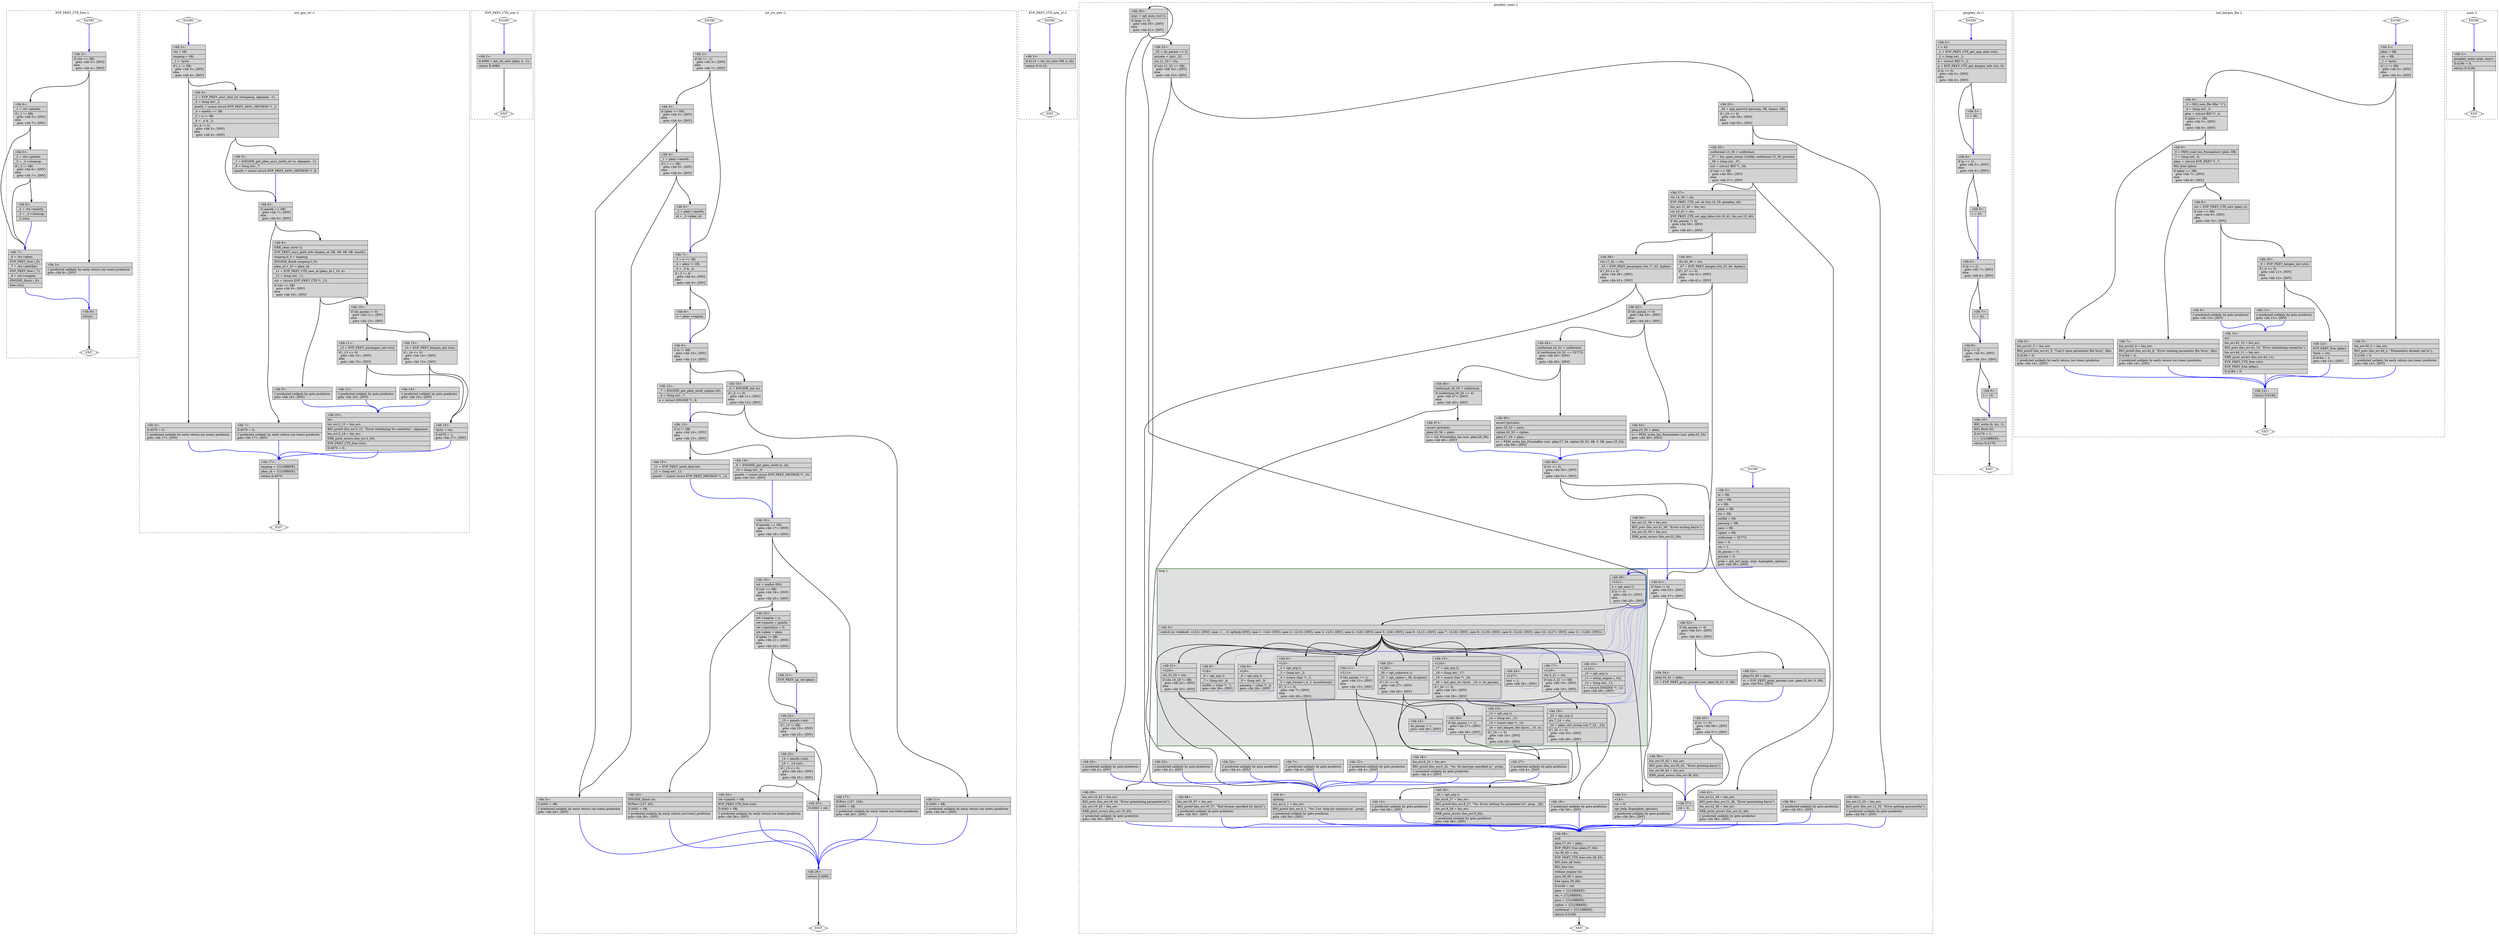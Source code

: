 digraph "test.o-openssl_leak_4.c.015t.cfg" {
overlap=false;
subgraph "cluster_EVP_PKEY_CTX_free" {
	style="dashed";
	color="black";
	label="EVP_PKEY_CTX_free ()";
	fn_22_basic_block_0 [shape=Mdiamond,style=filled,fillcolor=white,label="ENTRY"];

	fn_22_basic_block_1 [shape=Mdiamond,style=filled,fillcolor=white,label="EXIT"];

	fn_22_basic_block_2 [shape=record,style=filled,fillcolor=lightgrey,label="{\<bb\ 2\>:\l\
|if\ (ctx\ ==\ 0B)\l\
\ \ goto\ \<bb\ 3\>;\ [INV]\l\
else\l\
\ \ goto\ \<bb\ 4\>;\ [INV]\l\
}"];

	fn_22_basic_block_3 [shape=record,style=filled,fillcolor=lightgrey,label="{\<bb\ 3\>:\l\
|//\ predicted\ unlikely\ by\ early\ return\ (on\ trees)\ predictor.\l\
goto\ \<bb\ 8\>;\ [INV]\l\
}"];

	fn_22_basic_block_4 [shape=record,style=filled,fillcolor=lightgrey,label="{\<bb\ 4\>:\l\
|_1\ =\ ctx-\>pmeth;\l\
|if\ (_1\ !=\ 0B)\l\
\ \ goto\ \<bb\ 5\>;\ [INV]\l\
else\l\
\ \ goto\ \<bb\ 7\>;\ [INV]\l\
}"];

	fn_22_basic_block_5 [shape=record,style=filled,fillcolor=lightgrey,label="{\<bb\ 5\>:\l\
|_2\ =\ ctx-\>pmeth;\l\
|_3\ =\ _2-\>cleanup;\l\
|if\ (_3\ !=\ 0B)\l\
\ \ goto\ \<bb\ 6\>;\ [INV]\l\
else\l\
\ \ goto\ \<bb\ 7\>;\ [INV]\l\
}"];

	fn_22_basic_block_6 [shape=record,style=filled,fillcolor=lightgrey,label="{\<bb\ 6\>:\l\
|_4\ =\ ctx-\>pmeth;\l\
|_5\ =\ _4-\>cleanup;\l\
|_5\ (ctx);\l\
}"];

	fn_22_basic_block_7 [shape=record,style=filled,fillcolor=lightgrey,label="{\<bb\ 7\>:\l\
|_6\ =\ ctx-\>pkey;\l\
|EVP_PKEY_free\ (_6);\l\
|_7\ =\ ctx-\>peerkey;\l\
|EVP_PKEY_free\ (_7);\l\
|_8\ =\ ctx-\>engine;\l\
|ENGINE_finish\ (_8);\l\
|free\ (ctx);\l\
}"];

	fn_22_basic_block_8 [shape=record,style=filled,fillcolor=lightgrey,label="{\<bb\ 8\>:\l\
|return;\l\
}"];

	fn_22_basic_block_0:s -> fn_22_basic_block_2:n [style="solid,bold",color=blue,weight=100,constraint=true];
	fn_22_basic_block_2:s -> fn_22_basic_block_3:n [style="solid,bold",color=black,weight=10,constraint=true];
	fn_22_basic_block_2:s -> fn_22_basic_block_4:n [style="solid,bold",color=black,weight=10,constraint=true];
	fn_22_basic_block_3:s -> fn_22_basic_block_8:n [style="solid,bold",color=blue,weight=100,constraint=true];
	fn_22_basic_block_4:s -> fn_22_basic_block_5:n [style="solid,bold",color=black,weight=10,constraint=true];
	fn_22_basic_block_4:s -> fn_22_basic_block_7:n [style="solid,bold",color=black,weight=10,constraint=true];
	fn_22_basic_block_5:s -> fn_22_basic_block_6:n [style="solid,bold",color=black,weight=10,constraint=true];
	fn_22_basic_block_5:s -> fn_22_basic_block_7:n [style="solid,bold",color=black,weight=10,constraint=true];
	fn_22_basic_block_6:s -> fn_22_basic_block_7:n [style="solid,bold",color=blue,weight=100,constraint=true];
	fn_22_basic_block_7:s -> fn_22_basic_block_8:n [style="solid,bold",color=blue,weight=100,constraint=true];
	fn_22_basic_block_8:s -> fn_22_basic_block_1:n [style="solid,bold",color=black,weight=10,constraint=true];
	fn_22_basic_block_0:s -> fn_22_basic_block_1:n [style="invis",constraint=true];
}
subgraph "cluster_init_gen_str" {
	style="dashed";
	color="black";
	label="init_gen_str ()";
	fn_24_basic_block_0 [shape=Mdiamond,style=filled,fillcolor=white,label="ENTRY"];

	fn_24_basic_block_1 [shape=Mdiamond,style=filled,fillcolor=white,label="EXIT"];

	fn_24_basic_block_2 [shape=record,style=filled,fillcolor=lightgrey,label="{\<bb\ 2\>:\l\
|ctx\ =\ 0B;\l\
|tmpeng\ =\ 0B;\l\
|_1\ =\ *pctx;\l\
|if\ (_1\ !=\ 0B)\l\
\ \ goto\ \<bb\ 3\>;\ [INV]\l\
else\l\
\ \ goto\ \<bb\ 4\>;\ [INV]\l\
}"];

	fn_24_basic_block_3 [shape=record,style=filled,fillcolor=lightgrey,label="{\<bb\ 3\>:\l\
|D.4070\ =\ 0;\l\
|//\ predicted\ unlikely\ by\ early\ return\ (on\ trees)\ predictor.\l\
goto\ \<bb\ 17\>;\ [INV]\l\
}"];

	fn_24_basic_block_4 [shape=record,style=filled,fillcolor=lightgrey,label="{\<bb\ 4\>:\l\
|_2\ =\ EVP_PKEY_asn1_find_str\ (&tmpeng,\ algname,\ -1);\l\
|_3\ =\ (long\ int)\ _2;\l\
|ameth\ =\ (const\ struct\ EVP_PKEY_ASN1_METHOD\ *)\ _3;\l\
|_4\ =\ ameth\ ==\ 0B;\l\
|_5\ =\ e\ !=\ 0B;\l\
|_6\ =\ _4\ &\ _5;\l\
|if\ (_6\ !=\ 0)\l\
\ \ goto\ \<bb\ 5\>;\ [INV]\l\
else\l\
\ \ goto\ \<bb\ 6\>;\ [INV]\l\
}"];

	fn_24_basic_block_5 [shape=record,style=filled,fillcolor=lightgrey,label="{\<bb\ 5\>:\l\
|_7\ =\ ENGINE_get_pkey_asn1_meth_str\ (e,\ algname,\ -1);\l\
|_8\ =\ (long\ int)\ _7;\l\
|ameth\ =\ (const\ struct\ EVP_PKEY_ASN1_METHOD\ *)\ _8;\l\
}"];

	fn_24_basic_block_6 [shape=record,style=filled,fillcolor=lightgrey,label="{\<bb\ 6\>:\l\
|if\ (ameth\ ==\ 0B)\l\
\ \ goto\ \<bb\ 7\>;\ [INV]\l\
else\l\
\ \ goto\ \<bb\ 8\>;\ [INV]\l\
}"];

	fn_24_basic_block_7 [shape=record,style=filled,fillcolor=lightgrey,label="{\<bb\ 7\>:\l\
|D.4070\ =\ 0;\l\
|//\ predicted\ unlikely\ by\ early\ return\ (on\ trees)\ predictor.\l\
goto\ \<bb\ 17\>;\ [INV]\l\
}"];

	fn_24_basic_block_8 [shape=record,style=filled,fillcolor=lightgrey,label="{\<bb\ 8\>:\l\
|ERR_clear_error\ ();\l\
|EVP_PKEY_asn1_get0_info\ (&pkey_id,\ 0B,\ 0B,\ 0B,\ 0B,\ ameth);\l\
|tmpeng.0_9\ =\ tmpeng;\l\
|ENGINE_finish\ (tmpeng.0_9);\l\
|pkey_id.1_10\ =\ pkey_id;\l\
|_11\ =\ EVP_PKEY_CTX_new_id\ (pkey_id.1_10,\ e);\l\
|_12\ =\ (long\ int)\ _11;\l\
|ctx\ =\ (struct\ EVP_PKEY_CTX\ *)\ _12;\l\
|if\ (ctx\ ==\ 0B)\l\
\ \ goto\ \<bb\ 9\>;\ [INV]\l\
else\l\
\ \ goto\ \<bb\ 10\>;\ [INV]\l\
}"];

	fn_24_basic_block_9 [shape=record,style=filled,fillcolor=lightgrey,label="{\<bb\ 9\>:\l\
|//\ predicted\ unlikely\ by\ goto\ predictor.\l\
goto\ \<bb\ 16\>;\ [INV]\l\
}"];

	fn_24_basic_block_10 [shape=record,style=filled,fillcolor=lightgrey,label="{\<bb\ 10\>:\l\
|if\ (do_param\ !=\ 0)\l\
\ \ goto\ \<bb\ 11\>;\ [INV]\l\
else\l\
\ \ goto\ \<bb\ 13\>;\ [INV]\l\
}"];

	fn_24_basic_block_11 [shape=record,style=filled,fillcolor=lightgrey,label="{\<bb\ 11\>:\l\
|_13\ =\ EVP_PKEY_paramgen_init\ (ctx);\l\
|if\ (_13\ \<=\ 0)\l\
\ \ goto\ \<bb\ 12\>;\ [INV]\l\
else\l\
\ \ goto\ \<bb\ 15\>;\ [INV]\l\
}"];

	fn_24_basic_block_12 [shape=record,style=filled,fillcolor=lightgrey,label="{\<bb\ 12\>:\l\
|//\ predicted\ unlikely\ by\ goto\ predictor.\l\
goto\ \<bb\ 16\>;\ [INV]\l\
}"];

	fn_24_basic_block_13 [shape=record,style=filled,fillcolor=lightgrey,label="{\<bb\ 13\>:\l\
|_14\ =\ EVP_PKEY_keygen_init\ (ctx);\l\
|if\ (_14\ \<=\ 0)\l\
\ \ goto\ \<bb\ 14\>;\ [INV]\l\
else\l\
\ \ goto\ \<bb\ 15\>;\ [INV]\l\
}"];

	fn_24_basic_block_14 [shape=record,style=filled,fillcolor=lightgrey,label="{\<bb\ 14\>:\l\
|//\ predicted\ unlikely\ by\ goto\ predictor.\l\
goto\ \<bb\ 16\>;\ [INV]\l\
}"];

	fn_24_basic_block_15 [shape=record,style=filled,fillcolor=lightgrey,label="{\<bb\ 15\>:\l\
|*pctx\ =\ ctx;\l\
|D.4070\ =\ 1;\l\
goto\ \<bb\ 17\>;\ [INV]\l\
}"];

	fn_24_basic_block_16 [shape=record,style=filled,fillcolor=lightgrey,label="{\<bb\ 16\>:\l\
|err:\l\
|bio_err.2_15\ =\ bio_err;\l\
|BIO_printf\ (bio_err.2_15,\ \"Error\ initializing\ %s\ context\\n\",\ algname);\l\
|bio_err.3_16\ =\ bio_err;\l\
|ERR_print_errors\ (bio_err.3_16);\l\
|EVP_PKEY_CTX_free\ (ctx);\l\
|D.4070\ =\ 0;\l\
}"];

	fn_24_basic_block_17 [shape=record,style=filled,fillcolor=lightgrey,label="{\<bb\ 17\>:\l\
|tmpeng\ =\ \{CLOBBER\};\l\
|pkey_id\ =\ \{CLOBBER\};\l\
|return\ D.4070;\l\
}"];

	fn_24_basic_block_0:s -> fn_24_basic_block_2:n [style="solid,bold",color=blue,weight=100,constraint=true];
	fn_24_basic_block_2:s -> fn_24_basic_block_3:n [style="solid,bold",color=black,weight=10,constraint=true];
	fn_24_basic_block_2:s -> fn_24_basic_block_4:n [style="solid,bold",color=black,weight=10,constraint=true];
	fn_24_basic_block_3:s -> fn_24_basic_block_17:n [style="solid,bold",color=blue,weight=100,constraint=true];
	fn_24_basic_block_4:s -> fn_24_basic_block_5:n [style="solid,bold",color=black,weight=10,constraint=true];
	fn_24_basic_block_4:s -> fn_24_basic_block_6:n [style="solid,bold",color=black,weight=10,constraint=true];
	fn_24_basic_block_5:s -> fn_24_basic_block_6:n [style="solid,bold",color=blue,weight=100,constraint=true];
	fn_24_basic_block_6:s -> fn_24_basic_block_7:n [style="solid,bold",color=black,weight=10,constraint=true];
	fn_24_basic_block_6:s -> fn_24_basic_block_8:n [style="solid,bold",color=black,weight=10,constraint=true];
	fn_24_basic_block_7:s -> fn_24_basic_block_17:n [style="solid,bold",color=blue,weight=100,constraint=true];
	fn_24_basic_block_8:s -> fn_24_basic_block_9:n [style="solid,bold",color=black,weight=10,constraint=true];
	fn_24_basic_block_8:s -> fn_24_basic_block_10:n [style="solid,bold",color=black,weight=10,constraint=true];
	fn_24_basic_block_9:s -> fn_24_basic_block_16:n [style="solid,bold",color=blue,weight=100,constraint=true];
	fn_24_basic_block_10:s -> fn_24_basic_block_11:n [style="solid,bold",color=black,weight=10,constraint=true];
	fn_24_basic_block_10:s -> fn_24_basic_block_13:n [style="solid,bold",color=black,weight=10,constraint=true];
	fn_24_basic_block_11:s -> fn_24_basic_block_12:n [style="solid,bold",color=black,weight=10,constraint=true];
	fn_24_basic_block_11:s -> fn_24_basic_block_15:n [style="solid,bold",color=black,weight=10,constraint=true];
	fn_24_basic_block_12:s -> fn_24_basic_block_16:n [style="solid,bold",color=blue,weight=100,constraint=true];
	fn_24_basic_block_13:s -> fn_24_basic_block_14:n [style="solid,bold",color=black,weight=10,constraint=true];
	fn_24_basic_block_13:s -> fn_24_basic_block_15:n [style="solid,bold",color=black,weight=10,constraint=true];
	fn_24_basic_block_14:s -> fn_24_basic_block_16:n [style="solid,bold",color=blue,weight=100,constraint=true];
	fn_24_basic_block_15:s -> fn_24_basic_block_17:n [style="solid,bold",color=blue,weight=100,constraint=true];
	fn_24_basic_block_16:s -> fn_24_basic_block_17:n [style="solid,bold",color=blue,weight=100,constraint=true];
	fn_24_basic_block_17:s -> fn_24_basic_block_1:n [style="solid,bold",color=black,weight=10,constraint=true];
	fn_24_basic_block_0:s -> fn_24_basic_block_1:n [style="invis",constraint=true];
}
subgraph "cluster_EVP_PKEY_CTX_new" {
	style="dashed";
	color="black";
	label="EVP_PKEY_CTX_new ()";
	fn_25_basic_block_0 [shape=Mdiamond,style=filled,fillcolor=white,label="ENTRY"];

	fn_25_basic_block_1 [shape=Mdiamond,style=filled,fillcolor=white,label="EXIT"];

	fn_25_basic_block_2 [shape=record,style=filled,fillcolor=lightgrey,label="{\<bb\ 2\>:\l\
|D.4086\ =\ int_ctx_new\ (pkey,\ e,\ -1);\l\
|return\ D.4086;\l\
}"];

	fn_25_basic_block_0:s -> fn_25_basic_block_2:n [style="solid,bold",color=blue,weight=100,constraint=true];
	fn_25_basic_block_2:s -> fn_25_basic_block_1:n [style="solid,bold",color=black,weight=10,constraint=true];
	fn_25_basic_block_0:s -> fn_25_basic_block_1:n [style="invis",constraint=true];
}
subgraph "cluster_int_ctx_new" {
	style="dashed";
	color="black";
	label="int_ctx_new ()";
	fn_23_basic_block_0 [shape=Mdiamond,style=filled,fillcolor=white,label="ENTRY"];

	fn_23_basic_block_1 [shape=Mdiamond,style=filled,fillcolor=white,label="EXIT"];

	fn_23_basic_block_2 [shape=record,style=filled,fillcolor=lightgrey,label="{\<bb\ 2\>:\l\
|if\ (id\ ==\ -1)\l\
\ \ goto\ \<bb\ 3\>;\ [INV]\l\
else\l\
\ \ goto\ \<bb\ 7\>;\ [INV]\l\
}"];

	fn_23_basic_block_3 [shape=record,style=filled,fillcolor=lightgrey,label="{\<bb\ 3\>:\l\
|if\ (pkey\ ==\ 0B)\l\
\ \ goto\ \<bb\ 5\>;\ [INV]\l\
else\l\
\ \ goto\ \<bb\ 4\>;\ [INV]\l\
}"];

	fn_23_basic_block_4 [shape=record,style=filled,fillcolor=lightgrey,label="{\<bb\ 4\>:\l\
|_1\ =\ pkey-\>ameth;\l\
|if\ (_1\ ==\ 0B)\l\
\ \ goto\ \<bb\ 5\>;\ [INV]\l\
else\l\
\ \ goto\ \<bb\ 6\>;\ [INV]\l\
}"];

	fn_23_basic_block_5 [shape=record,style=filled,fillcolor=lightgrey,label="{\<bb\ 5\>:\l\
|D.4093\ =\ 0B;\l\
|//\ predicted\ unlikely\ by\ early\ return\ (on\ trees)\ predictor.\l\
goto\ \<bb\ 26\>;\ [INV]\l\
}"];

	fn_23_basic_block_6 [shape=record,style=filled,fillcolor=lightgrey,label="{\<bb\ 6\>:\l\
|_2\ =\ pkey-\>ameth;\l\
|id\ =\ _2-\>pkey_id;\l\
}"];

	fn_23_basic_block_7 [shape=record,style=filled,fillcolor=lightgrey,label="{\<bb\ 7\>:\l\
|_3\ =\ e\ ==\ 0B;\l\
|_4\ =\ pkey\ !=\ 0B;\l\
|_5\ =\ _3\ &\ _4;\l\
|if\ (_5\ !=\ 0)\l\
\ \ goto\ \<bb\ 8\>;\ [INV]\l\
else\l\
\ \ goto\ \<bb\ 9\>;\ [INV]\l\
}"];

	fn_23_basic_block_8 [shape=record,style=filled,fillcolor=lightgrey,label="{\<bb\ 8\>:\l\
|e\ =\ pkey-\>engine;\l\
}"];

	fn_23_basic_block_9 [shape=record,style=filled,fillcolor=lightgrey,label="{\<bb\ 9\>:\l\
|if\ (e\ !=\ 0B)\l\
\ \ goto\ \<bb\ 10\>;\ [INV]\l\
else\l\
\ \ goto\ \<bb\ 12\>;\ [INV]\l\
}"];

	fn_23_basic_block_10 [shape=record,style=filled,fillcolor=lightgrey,label="{\<bb\ 10\>:\l\
|_6\ =\ ENGINE_init\ (e);\l\
|if\ (_6\ ==\ 0)\l\
\ \ goto\ \<bb\ 11\>;\ [INV]\l\
else\l\
\ \ goto\ \<bb\ 13\>;\ [INV]\l\
}"];

	fn_23_basic_block_11 [shape=record,style=filled,fillcolor=lightgrey,label="{\<bb\ 11\>:\l\
|D.4093\ =\ 0B;\l\
|//\ predicted\ unlikely\ by\ early\ return\ (on\ trees)\ predictor.\l\
goto\ \<bb\ 26\>;\ [INV]\l\
}"];

	fn_23_basic_block_12 [shape=record,style=filled,fillcolor=lightgrey,label="{\<bb\ 12\>:\l\
|_7\ =\ ENGINE_get_pkey_meth_engine\ (id);\l\
|_8\ =\ (long\ int)\ _7;\l\
|e\ =\ (struct\ ENGINE\ *)\ _8;\l\
}"];

	fn_23_basic_block_13 [shape=record,style=filled,fillcolor=lightgrey,label="{\<bb\ 13\>:\l\
|if\ (e\ !=\ 0B)\l\
\ \ goto\ \<bb\ 14\>;\ [INV]\l\
else\l\
\ \ goto\ \<bb\ 15\>;\ [INV]\l\
}"];

	fn_23_basic_block_14 [shape=record,style=filled,fillcolor=lightgrey,label="{\<bb\ 14\>:\l\
|_9\ =\ ENGINE_get_pkey_meth\ (e,\ id);\l\
|_10\ =\ (long\ int)\ _9;\l\
|pmeth\ =\ (const\ struct\ EVP_PKEY_METHOD\ *)\ _10;\l\
goto\ \<bb\ 16\>;\ [INV]\l\
}"];

	fn_23_basic_block_15 [shape=record,style=filled,fillcolor=lightgrey,label="{\<bb\ 15\>:\l\
|_11\ =\ EVP_PKEY_meth_find\ (id);\l\
|_12\ =\ (long\ int)\ _11;\l\
|pmeth\ =\ (const\ struct\ EVP_PKEY_METHOD\ *)\ _12;\l\
}"];

	fn_23_basic_block_16 [shape=record,style=filled,fillcolor=lightgrey,label="{\<bb\ 16\>:\l\
|if\ (pmeth\ ==\ 0B)\l\
\ \ goto\ \<bb\ 17\>;\ [INV]\l\
else\l\
\ \ goto\ \<bb\ 18\>;\ [INV]\l\
}"];

	fn_23_basic_block_17 [shape=record,style=filled,fillcolor=lightgrey,label="{\<bb\ 17\>:\l\
|EVPerr\ (157,\ 156);\l\
|D.4093\ =\ 0B;\l\
|//\ predicted\ unlikely\ by\ early\ return\ (on\ trees)\ predictor.\l\
goto\ \<bb\ 26\>;\ [INV]\l\
}"];

	fn_23_basic_block_18 [shape=record,style=filled,fillcolor=lightgrey,label="{\<bb\ 18\>:\l\
|ret\ =\ malloc\ (80);\l\
|if\ (ret\ ==\ 0B)\l\
\ \ goto\ \<bb\ 19\>;\ [INV]\l\
else\l\
\ \ goto\ \<bb\ 20\>;\ [INV]\l\
}"];

	fn_23_basic_block_19 [shape=record,style=filled,fillcolor=lightgrey,label="{\<bb\ 19\>:\l\
|ENGINE_finish\ (e);\l\
|EVPerr\ (157,\ 65);\l\
|D.4093\ =\ 0B;\l\
|//\ predicted\ unlikely\ by\ early\ return\ (on\ trees)\ predictor.\l\
goto\ \<bb\ 26\>;\ [INV]\l\
}"];

	fn_23_basic_block_20 [shape=record,style=filled,fillcolor=lightgrey,label="{\<bb\ 20\>:\l\
|ret-\>engine\ =\ e;\l\
|ret-\>pmeth\ =\ pmeth;\l\
|ret-\>operation\ =\ 0;\l\
|ret-\>pkey\ =\ pkey;\l\
|if\ (pkey\ !=\ 0B)\l\
\ \ goto\ \<bb\ 21\>;\ [INV]\l\
else\l\
\ \ goto\ \<bb\ 22\>;\ [INV]\l\
}"];

	fn_23_basic_block_21 [shape=record,style=filled,fillcolor=lightgrey,label="{\<bb\ 21\>:\l\
|EVP_PKEY_up_ref\ (pkey);\l\
}"];

	fn_23_basic_block_22 [shape=record,style=filled,fillcolor=lightgrey,label="{\<bb\ 22\>:\l\
|_13\ =\ pmeth-\>init;\l\
|if\ (_13\ !=\ 0B)\l\
\ \ goto\ \<bb\ 23\>;\ [INV]\l\
else\l\
\ \ goto\ \<bb\ 25\>;\ [INV]\l\
}"];

	fn_23_basic_block_23 [shape=record,style=filled,fillcolor=lightgrey,label="{\<bb\ 23\>:\l\
|_14\ =\ pmeth-\>init;\l\
|_15\ =\ _14\ (ret);\l\
|if\ (_15\ \<=\ 0)\l\
\ \ goto\ \<bb\ 24\>;\ [INV]\l\
else\l\
\ \ goto\ \<bb\ 25\>;\ [INV]\l\
}"];

	fn_23_basic_block_24 [shape=record,style=filled,fillcolor=lightgrey,label="{\<bb\ 24\>:\l\
|ret-\>pmeth\ =\ 0B;\l\
|EVP_PKEY_CTX_free\ (ret);\l\
|D.4093\ =\ 0B;\l\
|//\ predicted\ unlikely\ by\ early\ return\ (on\ trees)\ predictor.\l\
goto\ \<bb\ 26\>;\ [INV]\l\
}"];

	fn_23_basic_block_25 [shape=record,style=filled,fillcolor=lightgrey,label="{\<bb\ 25\>:\l\
|D.4093\ =\ ret;\l\
}"];

	fn_23_basic_block_26 [shape=record,style=filled,fillcolor=lightgrey,label="{\<bb\ 26\>:\l\
|return\ D.4093;\l\
}"];

	fn_23_basic_block_0:s -> fn_23_basic_block_2:n [style="solid,bold",color=blue,weight=100,constraint=true];
	fn_23_basic_block_2:s -> fn_23_basic_block_3:n [style="solid,bold",color=black,weight=10,constraint=true];
	fn_23_basic_block_2:s -> fn_23_basic_block_7:n [style="solid,bold",color=black,weight=10,constraint=true];
	fn_23_basic_block_3:s -> fn_23_basic_block_5:n [style="solid,bold",color=black,weight=10,constraint=true];
	fn_23_basic_block_3:s -> fn_23_basic_block_4:n [style="solid,bold",color=black,weight=10,constraint=true];
	fn_23_basic_block_4:s -> fn_23_basic_block_5:n [style="solid,bold",color=black,weight=10,constraint=true];
	fn_23_basic_block_4:s -> fn_23_basic_block_6:n [style="solid,bold",color=black,weight=10,constraint=true];
	fn_23_basic_block_5:s -> fn_23_basic_block_26:n [style="solid,bold",color=blue,weight=100,constraint=true];
	fn_23_basic_block_6:s -> fn_23_basic_block_7:n [style="solid,bold",color=blue,weight=100,constraint=true];
	fn_23_basic_block_7:s -> fn_23_basic_block_8:n [style="solid,bold",color=black,weight=10,constraint=true];
	fn_23_basic_block_7:s -> fn_23_basic_block_9:n [style="solid,bold",color=black,weight=10,constraint=true];
	fn_23_basic_block_8:s -> fn_23_basic_block_9:n [style="solid,bold",color=blue,weight=100,constraint=true];
	fn_23_basic_block_9:s -> fn_23_basic_block_10:n [style="solid,bold",color=black,weight=10,constraint=true];
	fn_23_basic_block_9:s -> fn_23_basic_block_12:n [style="solid,bold",color=black,weight=10,constraint=true];
	fn_23_basic_block_10:s -> fn_23_basic_block_11:n [style="solid,bold",color=black,weight=10,constraint=true];
	fn_23_basic_block_10:s -> fn_23_basic_block_13:n [style="solid,bold",color=black,weight=10,constraint=true];
	fn_23_basic_block_11:s -> fn_23_basic_block_26:n [style="solid,bold",color=blue,weight=100,constraint=true];
	fn_23_basic_block_12:s -> fn_23_basic_block_13:n [style="solid,bold",color=blue,weight=100,constraint=true];
	fn_23_basic_block_13:s -> fn_23_basic_block_14:n [style="solid,bold",color=black,weight=10,constraint=true];
	fn_23_basic_block_13:s -> fn_23_basic_block_15:n [style="solid,bold",color=black,weight=10,constraint=true];
	fn_23_basic_block_14:s -> fn_23_basic_block_16:n [style="solid,bold",color=blue,weight=100,constraint=true];
	fn_23_basic_block_15:s -> fn_23_basic_block_16:n [style="solid,bold",color=blue,weight=100,constraint=true];
	fn_23_basic_block_16:s -> fn_23_basic_block_17:n [style="solid,bold",color=black,weight=10,constraint=true];
	fn_23_basic_block_16:s -> fn_23_basic_block_18:n [style="solid,bold",color=black,weight=10,constraint=true];
	fn_23_basic_block_17:s -> fn_23_basic_block_26:n [style="solid,bold",color=blue,weight=100,constraint=true];
	fn_23_basic_block_18:s -> fn_23_basic_block_19:n [style="solid,bold",color=black,weight=10,constraint=true];
	fn_23_basic_block_18:s -> fn_23_basic_block_20:n [style="solid,bold",color=black,weight=10,constraint=true];
	fn_23_basic_block_19:s -> fn_23_basic_block_26:n [style="solid,bold",color=blue,weight=100,constraint=true];
	fn_23_basic_block_20:s -> fn_23_basic_block_21:n [style="solid,bold",color=black,weight=10,constraint=true];
	fn_23_basic_block_20:s -> fn_23_basic_block_22:n [style="solid,bold",color=black,weight=10,constraint=true];
	fn_23_basic_block_21:s -> fn_23_basic_block_22:n [style="solid,bold",color=blue,weight=100,constraint=true];
	fn_23_basic_block_22:s -> fn_23_basic_block_23:n [style="solid,bold",color=black,weight=10,constraint=true];
	fn_23_basic_block_22:s -> fn_23_basic_block_25:n [style="solid,bold",color=black,weight=10,constraint=true];
	fn_23_basic_block_23:s -> fn_23_basic_block_24:n [style="solid,bold",color=black,weight=10,constraint=true];
	fn_23_basic_block_23:s -> fn_23_basic_block_25:n [style="solid,bold",color=black,weight=10,constraint=true];
	fn_23_basic_block_24:s -> fn_23_basic_block_26:n [style="solid,bold",color=blue,weight=100,constraint=true];
	fn_23_basic_block_25:s -> fn_23_basic_block_26:n [style="solid,bold",color=blue,weight=100,constraint=true];
	fn_23_basic_block_26:s -> fn_23_basic_block_1:n [style="solid,bold",color=black,weight=10,constraint=true];
	fn_23_basic_block_0:s -> fn_23_basic_block_1:n [style="invis",constraint=true];
}
subgraph "cluster_EVP_PKEY_CTX_new_id" {
	style="dashed";
	color="black";
	label="EVP_PKEY_CTX_new_id ()";
	fn_26_basic_block_0 [shape=Mdiamond,style=filled,fillcolor=white,label="ENTRY"];

	fn_26_basic_block_1 [shape=Mdiamond,style=filled,fillcolor=white,label="EXIT"];

	fn_26_basic_block_2 [shape=record,style=filled,fillcolor=lightgrey,label="{\<bb\ 2\>:\l\
|D.4115\ =\ int_ctx_new\ (0B,\ e,\ id);\l\
|return\ D.4115;\l\
}"];

	fn_26_basic_block_0:s -> fn_26_basic_block_2:n [style="solid,bold",color=blue,weight=100,constraint=true];
	fn_26_basic_block_2:s -> fn_26_basic_block_1:n [style="solid,bold",color=black,weight=10,constraint=true];
	fn_26_basic_block_0:s -> fn_26_basic_block_1:n [style="invis",constraint=true];
}
subgraph "cluster_genpkey_main" {
	style="dashed";
	color="black";
	label="genpkey_main ()";
	subgraph cluster_29_1 {
	style="filled";
	color="darkgreen";
	fillcolor="grey88";
	label="loop 1";
	labeljust=l;
	penwidth=2;
	fn_29_basic_block_28 [shape=record,style=filled,fillcolor=lightgrey,label="{\<bb\ 28\>:\l\
|\<L31\>:\l\
|o\ =\ opt_next\ ();\l\
|if\ (o\ !=\ 0)\l\
\ \ goto\ \<bb\ 3\>;\ [INV]\l\
else\l\
\ \ goto\ \<bb\ 29\>;\ [INV]\l\
}"];

	fn_29_basic_block_3 [shape=record,style=filled,fillcolor=lightgrey,label="{\<bb\ 3\>:\l\
|switch\ (o)\ \<default:\ \<L31\>\ [INV],\ case\ -1\ ...\ 0:\ opthelp\ [INV],\ case\ 1:\ \<L4\>\ [INV],\ case\ 2:\ \<L10\>\ [INV],\ case\ 3:\ \<L5\>\ [INV],\ case\ 4:\ \<L8\>\ [INV],\ case\ 5:\ \<L9\>\ [INV],\ case\ 6:\ \<L11\>\ [INV],\ case\ 7:\ \<L16\>\ [INV],\ case\ 8:\ \<L19\>\ [INV],\ case\ 9:\ \<L24\>\ [INV],\ case\ 10:\ \<L27\>\ [INV],\ case\ 11:\ \<L28\>\ [INV]\>\l\
}"];

	fn_29_basic_block_10 [shape=record,style=filled,fillcolor=lightgrey,label="{\<bb\ 10\>:\l\
|\<L10\>:\l\
|_10\ =\ opt_arg\ ();\l\
|_11\ =\ setup_engine\ (_10);\l\
|_12\ =\ (long\ int)\ _11;\l\
|e\ =\ (struct\ ENGINE\ *)\ _12;\l\
goto\ \<bb\ 28\>;\ [INV]\l\
}"];

	fn_29_basic_block_6 [shape=record,style=filled,fillcolor=lightgrey,label="{\<bb\ 6\>:\l\
|\<L5\>:\l\
|_2\ =\ opt_arg\ ();\l\
|_3\ =\ (long\ int)\ _2;\l\
|_4\ =\ (const\ char\ *)\ _3;\l\
|_5\ =\ opt_format\ (_4,\ 2,\ &outformat);\l\
|if\ (_5\ ==\ 0)\l\
\ \ goto\ \<bb\ 7\>;\ [INV]\l\
else\l\
\ \ goto\ \<bb\ 28\>;\ [INV]\l\
}"];

	fn_29_basic_block_8 [shape=record,style=filled,fillcolor=lightgrey,label="{\<bb\ 8\>:\l\
|\<L8\>:\l\
|_6\ =\ opt_arg\ ();\l\
|_7\ =\ (long\ int)\ _6;\l\
|outfile\ =\ (char\ *)\ _7;\l\
goto\ \<bb\ 28\>;\ [INV]\l\
}"];

	fn_29_basic_block_9 [shape=record,style=filled,fillcolor=lightgrey,label="{\<bb\ 9\>:\l\
|\<L9\>:\l\
|_8\ =\ opt_arg\ ();\l\
|_9\ =\ (long\ int)\ _8;\l\
|passarg\ =\ (char\ *)\ _9;\l\
goto\ \<bb\ 28\>;\ [INV]\l\
}"];

	fn_29_basic_block_11 [shape=record,style=filled,fillcolor=lightgrey,label="{\<bb\ 11\>:\l\
|\<L11\>:\l\
|if\ (do_param\ ==\ 1)\l\
\ \ goto\ \<bb\ 12\>;\ [INV]\l\
else\l\
\ \ goto\ \<bb\ 13\>;\ [INV]\l\
}"];

	fn_29_basic_block_15 [shape=record,style=filled,fillcolor=lightgrey,label="{\<bb\ 15\>:\l\
|\<L16\>:\l\
|_17\ =\ opt_arg\ ();\l\
|_18\ =\ (long\ int)\ _17;\l\
|_19\ =\ (const\ char\ *)\ _18;\l\
|_20\ =\ init_gen_str\ (&ctx,\ _19,\ e,\ do_param);\l\
|if\ (_20\ ==\ 0)\l\
\ \ goto\ \<bb\ 16\>;\ [INV]\l\
else\l\
\ \ goto\ \<bb\ 28\>;\ [INV]\l\
}"];

	fn_29_basic_block_17 [shape=record,style=filled,fillcolor=lightgrey,label="{\<bb\ 17\>:\l\
|\<L19\>:\l\
|ctx.5_21\ =\ ctx;\l\
|if\ (ctx.5_21\ ==\ 0B)\l\
\ \ goto\ \<bb\ 18\>;\ [INV]\l\
else\l\
\ \ goto\ \<bb\ 19\>;\ [INV]\l\
}"];

	fn_29_basic_block_21 [shape=record,style=filled,fillcolor=lightgrey,label="{\<bb\ 21\>:\l\
|\<L24\>:\l\
|ctx.10_29\ =\ ctx;\l\
|if\ (ctx.10_29\ !=\ 0B)\l\
\ \ goto\ \<bb\ 22\>;\ [INV]\l\
else\l\
\ \ goto\ \<bb\ 23\>;\ [INV]\l\
}"];

	fn_29_basic_block_24 [shape=record,style=filled,fillcolor=lightgrey,label="{\<bb\ 24\>:\l\
|\<L27\>:\l\
|text\ =\ 1;\l\
goto\ \<bb\ 28\>;\ [INV]\l\
}"];

	fn_29_basic_block_25 [shape=record,style=filled,fillcolor=lightgrey,label="{\<bb\ 25\>:\l\
|\<L28\>:\l\
|_30\ =\ opt_unknown\ ();\l\
|_31\ =\ opt_cipher\ (_30,\ &cipher);\l\
|if\ (_31\ ==\ 0)\l\
\ \ goto\ \<bb\ 27\>;\ [INV]\l\
else\l\
\ \ goto\ \<bb\ 26\>;\ [INV]\l\
}"];

	fn_29_basic_block_13 [shape=record,style=filled,fillcolor=lightgrey,label="{\<bb\ 13\>:\l\
|_13\ =\ opt_arg\ ();\l\
|_14\ =\ (long\ int)\ _13;\l\
|_15\ =\ (const\ char\ *)\ _14;\l\
|_16\ =\ init_keygen_file\ (&ctx,\ _15,\ e);\l\
|if\ (_16\ ==\ 0)\l\
\ \ goto\ \<bb\ 14\>;\ [INV]\l\
else\l\
\ \ goto\ \<bb\ 28\>;\ [INV]\l\
}"];

	fn_29_basic_block_19 [shape=record,style=filled,fillcolor=lightgrey,label="{\<bb\ 19\>:\l\
|_23\ =\ opt_arg\ ();\l\
|ctx.7_24\ =\ ctx;\l\
|_25\ =\ pkey_ctrl_string\ (ctx.7_24,\ _23);\l\
|if\ (_25\ \<=\ 0)\l\
\ \ goto\ \<bb\ 20\>;\ [INV]\l\
else\l\
\ \ goto\ \<bb\ 28\>;\ [INV]\l\
}"];

	fn_29_basic_block_23 [shape=record,style=filled,fillcolor=lightgrey,label="{\<bb\ 23\>:\l\
|do_param\ =\ 1;\l\
goto\ \<bb\ 28\>;\ [INV]\l\
}"];

	fn_29_basic_block_26 [shape=record,style=filled,fillcolor=lightgrey,label="{\<bb\ 26\>:\l\
|if\ (do_param\ ==\ 1)\l\
\ \ goto\ \<bb\ 27\>;\ [INV]\l\
else\l\
\ \ goto\ \<bb\ 28\>;\ [INV]\l\
}"];

	}
	fn_29_basic_block_0 [shape=Mdiamond,style=filled,fillcolor=white,label="ENTRY"];

	fn_29_basic_block_1 [shape=Mdiamond,style=filled,fillcolor=white,label="EXIT"];

	fn_29_basic_block_2 [shape=record,style=filled,fillcolor=lightgrey,label="{\<bb\ 2\>:\l\
|in\ =\ 0B;\l\
|out\ =\ 0B;\l\
|e\ =\ 0B;\l\
|pkey\ =\ 0B;\l\
|ctx\ =\ 0B;\l\
|outfile\ =\ 0B;\l\
|passarg\ =\ 0B;\l\
|pass\ =\ 0B;\l\
|cipher\ =\ 0B;\l\
|outformat\ =\ 32773;\l\
|text\ =\ 0;\l\
|ret\ =\ 1;\l\
|do_param\ =\ 0;\l\
|private\ =\ 0;\l\
|prog\ =\ opt_init\ (argc,\ argv,\ &genpkey_options);\l\
goto\ \<bb\ 28\>;\ [INV]\l\
}"];

	fn_29_basic_block_4 [shape=record,style=filled,fillcolor=lightgrey,label="{\<bb\ 4\>:\l\
|opthelp:\l\
|bio_err.4_1\ =\ bio_err;\l\
|BIO_printf\ (bio_err.4_1,\ \"%s:\ Use\ -help\ for\ summary.\\n\",\ prog);\l\
|//\ predicted\ unlikely\ by\ goto\ predictor.\l\
goto\ \<bb\ 58\>;\ [INV]\l\
}"];

	fn_29_basic_block_5 [shape=record,style=filled,fillcolor=lightgrey,label="{\<bb\ 5\>:\l\
|\<L4\>:\l\
|ret\ =\ 0;\l\
|opt_help\ (&genpkey_options);\l\
|//\ predicted\ unlikely\ by\ goto\ predictor.\l\
goto\ \<bb\ 58\>;\ [INV]\l\
}"];

	fn_29_basic_block_7 [shape=record,style=filled,fillcolor=lightgrey,label="{\<bb\ 7\>:\l\
|//\ predicted\ unlikely\ by\ goto\ predictor.\l\
goto\ \<bb\ 4\>;\ [INV]\l\
}"];

	fn_29_basic_block_12 [shape=record,style=filled,fillcolor=lightgrey,label="{\<bb\ 12\>:\l\
|//\ predicted\ unlikely\ by\ goto\ predictor.\l\
goto\ \<bb\ 4\>;\ [INV]\l\
}"];

	fn_29_basic_block_14 [shape=record,style=filled,fillcolor=lightgrey,label="{\<bb\ 14\>:\l\
|//\ predicted\ unlikely\ by\ goto\ predictor.\l\
goto\ \<bb\ 58\>;\ [INV]\l\
}"];

	fn_29_basic_block_16 [shape=record,style=filled,fillcolor=lightgrey,label="{\<bb\ 16\>:\l\
|//\ predicted\ unlikely\ by\ goto\ predictor.\l\
goto\ \<bb\ 58\>;\ [INV]\l\
}"];

	fn_29_basic_block_18 [shape=record,style=filled,fillcolor=lightgrey,label="{\<bb\ 18\>:\l\
|bio_err.6_22\ =\ bio_err;\l\
|BIO_printf\ (bio_err.6_22,\ \"%s:\ No\ keytype\ specified.\\n\",\ prog);\l\
|//\ predicted\ unlikely\ by\ goto\ predictor.\l\
goto\ \<bb\ 4\>;\ [INV]\l\
}"];

	fn_29_basic_block_20 [shape=record,style=filled,fillcolor=lightgrey,label="{\<bb\ 20\>:\l\
|_26\ =\ opt_arg\ ();\l\
|bio_err.8_27\ =\ bio_err;\l\
|BIO_printf\ (bio_err.8_27,\ \"%s:\ Error\ setting\ %s\ parameter:\\n\",\ prog,\ _26);\l\
|bio_err.9_28\ =\ bio_err;\l\
|ERR_print_errors\ (bio_err.9_28);\l\
|//\ predicted\ unlikely\ by\ goto\ predictor.\l\
goto\ \<bb\ 58\>;\ [INV]\l\
}"];

	fn_29_basic_block_22 [shape=record,style=filled,fillcolor=lightgrey,label="{\<bb\ 22\>:\l\
|//\ predicted\ unlikely\ by\ goto\ predictor.\l\
goto\ \<bb\ 4\>;\ [INV]\l\
}"];

	fn_29_basic_block_27 [shape=record,style=filled,fillcolor=lightgrey,label="{\<bb\ 27\>:\l\
|//\ predicted\ unlikely\ by\ goto\ predictor.\l\
goto\ \<bb\ 4\>;\ [INV]\l\
}"];

	fn_29_basic_block_29 [shape=record,style=filled,fillcolor=lightgrey,label="{\<bb\ 29\>:\l\
|argc\ =\ opt_num_rest\ ();\l\
|if\ (argc\ !=\ 0)\l\
\ \ goto\ \<bb\ 30\>;\ [INV]\l\
else\l\
\ \ goto\ \<bb\ 31\>;\ [INV]\l\
}"];

	fn_29_basic_block_30 [shape=record,style=filled,fillcolor=lightgrey,label="{\<bb\ 30\>:\l\
|//\ predicted\ unlikely\ by\ goto\ predictor.\l\
goto\ \<bb\ 4\>;\ [INV]\l\
}"];

	fn_29_basic_block_31 [shape=record,style=filled,fillcolor=lightgrey,label="{\<bb\ 31\>:\l\
|_32\ =\ do_param\ ==\ 0;\l\
|private\ =\ (int)\ _32;\l\
|ctx.11_33\ =\ ctx;\l\
|if\ (ctx.11_33\ ==\ 0B)\l\
\ \ goto\ \<bb\ 32\>;\ [INV]\l\
else\l\
\ \ goto\ \<bb\ 33\>;\ [INV]\l\
}"];

	fn_29_basic_block_32 [shape=record,style=filled,fillcolor=lightgrey,label="{\<bb\ 32\>:\l\
|//\ predicted\ unlikely\ by\ goto\ predictor.\l\
goto\ \<bb\ 4\>;\ [INV]\l\
}"];

	fn_29_basic_block_33 [shape=record,style=filled,fillcolor=lightgrey,label="{\<bb\ 33\>:\l\
|_34\ =\ app_passwd\ (passarg,\ 0B,\ &pass,\ 0B);\l\
|if\ (_34\ ==\ 0)\l\
\ \ goto\ \<bb\ 34\>;\ [INV]\l\
else\l\
\ \ goto\ \<bb\ 35\>;\ [INV]\l\
}"];

	fn_29_basic_block_34 [shape=record,style=filled,fillcolor=lightgrey,label="{\<bb\ 34\>:\l\
|bio_err.12_35\ =\ bio_err;\l\
|BIO_puts\ (bio_err.12_35,\ \"Error\ getting\ password\\n\");\l\
|//\ predicted\ unlikely\ by\ goto\ predictor.\l\
goto\ \<bb\ 58\>;\ [INV]\l\
}"];

	fn_29_basic_block_35 [shape=record,style=filled,fillcolor=lightgrey,label="{\<bb\ 35\>:\l\
|outformat.13_36\ =\ outformat;\l\
|_37\ =\ bio_open_owner\ (outfile,\ outformat.13_36,\ private);\l\
|_38\ =\ (long\ int)\ _37;\l\
|out\ =\ (struct\ BIO\ *)\ _38;\l\
|if\ (out\ ==\ 0B)\l\
\ \ goto\ \<bb\ 36\>;\ [INV]\l\
else\l\
\ \ goto\ \<bb\ 37\>;\ [INV]\l\
}"];

	fn_29_basic_block_36 [shape=record,style=filled,fillcolor=lightgrey,label="{\<bb\ 36\>:\l\
|//\ predicted\ unlikely\ by\ goto\ predictor.\l\
goto\ \<bb\ 58\>;\ [INV]\l\
}"];

	fn_29_basic_block_37 [shape=record,style=filled,fillcolor=lightgrey,label="{\<bb\ 37\>:\l\
|ctx.14_39\ =\ ctx;\l\
|EVP_PKEY_CTX_set_cb\ (ctx.14_39,\ genpkey_cb);\l\
|bio_err.15_40\ =\ bio_err;\l\
|ctx.16_41\ =\ ctx;\l\
|EVP_PKEY_CTX_set_app_data\ (ctx.16_41,\ bio_err.15_40);\l\
|if\ (do_param\ !=\ 0)\l\
\ \ goto\ \<bb\ 38\>;\ [INV]\l\
else\l\
\ \ goto\ \<bb\ 40\>;\ [INV]\l\
}"];

	fn_29_basic_block_38 [shape=record,style=filled,fillcolor=lightgrey,label="{\<bb\ 38\>:\l\
|ctx.17_42\ =\ ctx;\l\
|_43\ =\ EVP_PKEY_paramgen\ (ctx.17_42,\ &pkey);\l\
|if\ (_43\ \<=\ 0)\l\
\ \ goto\ \<bb\ 39\>;\ [INV]\l\
else\l\
\ \ goto\ \<bb\ 42\>;\ [INV]\l\
}"];

	fn_29_basic_block_39 [shape=record,style=filled,fillcolor=lightgrey,label="{\<bb\ 39\>:\l\
|bio_err.18_44\ =\ bio_err;\l\
|BIO_puts\ (bio_err.18_44,\ \"Error\ generating\ parameters\\n\");\l\
|bio_err.19_45\ =\ bio_err;\l\
|ERR_print_errors\ (bio_err.19_45);\l\
|//\ predicted\ unlikely\ by\ goto\ predictor.\l\
goto\ \<bb\ 58\>;\ [INV]\l\
}"];

	fn_29_basic_block_40 [shape=record,style=filled,fillcolor=lightgrey,label="{\<bb\ 40\>:\l\
|ctx.20_46\ =\ ctx;\l\
|_47\ =\ EVP_PKEY_keygen\ (ctx.20_46,\ &pkey);\l\
|if\ (_47\ \<=\ 0)\l\
\ \ goto\ \<bb\ 41\>;\ [INV]\l\
else\l\
\ \ goto\ \<bb\ 42\>;\ [INV]\l\
}"];

	fn_29_basic_block_41 [shape=record,style=filled,fillcolor=lightgrey,label="{\<bb\ 41\>:\l\
|bio_err.21_48\ =\ bio_err;\l\
|BIO_puts\ (bio_err.21_48,\ \"Error\ generating\ key\\n\");\l\
|bio_err.22_49\ =\ bio_err;\l\
|ERR_print_errors\ (bio_err.22_49);\l\
|//\ predicted\ unlikely\ by\ goto\ predictor.\l\
goto\ \<bb\ 58\>;\ [INV]\l\
}"];

	fn_29_basic_block_42 [shape=record,style=filled,fillcolor=lightgrey,label="{\<bb\ 42\>:\l\
|if\ (do_param\ !=\ 0)\l\
\ \ goto\ \<bb\ 43\>;\ [INV]\l\
else\l\
\ \ goto\ \<bb\ 44\>;\ [INV]\l\
}"];

	fn_29_basic_block_43 [shape=record,style=filled,fillcolor=lightgrey,label="{\<bb\ 43\>:\l\
|pkey.23_50\ =\ pkey;\l\
|rv\ =\ PEM_write_bio_Parameters\ (out,\ pkey.23_50);\l\
goto\ \<bb\ 49\>;\ [INV]\l\
}"];

	fn_29_basic_block_44 [shape=record,style=filled,fillcolor=lightgrey,label="{\<bb\ 44\>:\l\
|outformat.24_51\ =\ outformat;\l\
|if\ (outformat.24_51\ ==\ 32773)\l\
\ \ goto\ \<bb\ 45\>;\ [INV]\l\
else\l\
\ \ goto\ \<bb\ 46\>;\ [INV]\l\
}"];

	fn_29_basic_block_45 [shape=record,style=filled,fillcolor=lightgrey,label="{\<bb\ 45\>:\l\
|assert\ (private);\l\
|pass.25_52\ =\ pass;\l\
|cipher.26_53\ =\ cipher;\l\
|pkey.27_54\ =\ pkey;\l\
|rv\ =\ PEM_write_bio_PrivateKey\ (out,\ pkey.27_54,\ cipher.26_53,\ 0B,\ 0,\ 0B,\ pass.25_52);\l\
goto\ \<bb\ 49\>;\ [INV]\l\
}"];

	fn_29_basic_block_46 [shape=record,style=filled,fillcolor=lightgrey,label="{\<bb\ 46\>:\l\
|outformat.28_55\ =\ outformat;\l\
|if\ (outformat.28_55\ ==\ 4)\l\
\ \ goto\ \<bb\ 47\>;\ [INV]\l\
else\l\
\ \ goto\ \<bb\ 48\>;\ [INV]\l\
}"];

	fn_29_basic_block_47 [shape=record,style=filled,fillcolor=lightgrey,label="{\<bb\ 47\>:\l\
|assert\ (private);\l\
|pkey.29_56\ =\ pkey;\l\
|rv\ =\ i2d_PrivateKey_bio\ (out,\ pkey.29_56);\l\
goto\ \<bb\ 49\>;\ [INV]\l\
}"];

	fn_29_basic_block_48 [shape=record,style=filled,fillcolor=lightgrey,label="{\<bb\ 48\>:\l\
|bio_err.30_57\ =\ bio_err;\l\
|BIO_printf\ (bio_err.30_57,\ \"Bad\ format\ specified\ for\ key\\n\");\l\
|//\ predicted\ unlikely\ by\ goto\ predictor.\l\
goto\ \<bb\ 58\>;\ [INV]\l\
}"];

	fn_29_basic_block_49 [shape=record,style=filled,fillcolor=lightgrey,label="{\<bb\ 49\>:\l\
|if\ (rv\ \<=\ 0)\l\
\ \ goto\ \<bb\ 50\>;\ [INV]\l\
else\l\
\ \ goto\ \<bb\ 51\>;\ [INV]\l\
}"];

	fn_29_basic_block_50 [shape=record,style=filled,fillcolor=lightgrey,label="{\<bb\ 50\>:\l\
|bio_err.31_58\ =\ bio_err;\l\
|BIO_puts\ (bio_err.31_58,\ \"Error\ writing\ key\\n\");\l\
|bio_err.32_59\ =\ bio_err;\l\
|ERR_print_errors\ (bio_err.32_59);\l\
}"];

	fn_29_basic_block_51 [shape=record,style=filled,fillcolor=lightgrey,label="{\<bb\ 51\>:\l\
|if\ (text\ !=\ 0)\l\
\ \ goto\ \<bb\ 52\>;\ [INV]\l\
else\l\
\ \ goto\ \<bb\ 57\>;\ [INV]\l\
}"];

	fn_29_basic_block_52 [shape=record,style=filled,fillcolor=lightgrey,label="{\<bb\ 52\>:\l\
|if\ (do_param\ !=\ 0)\l\
\ \ goto\ \<bb\ 53\>;\ [INV]\l\
else\l\
\ \ goto\ \<bb\ 54\>;\ [INV]\l\
}"];

	fn_29_basic_block_53 [shape=record,style=filled,fillcolor=lightgrey,label="{\<bb\ 53\>:\l\
|pkey.33_60\ =\ pkey;\l\
|rv\ =\ EVP_PKEY_print_params\ (out,\ pkey.33_60,\ 0,\ 0B);\l\
goto\ \<bb\ 55\>;\ [INV]\l\
}"];

	fn_29_basic_block_54 [shape=record,style=filled,fillcolor=lightgrey,label="{\<bb\ 54\>:\l\
|pkey.34_61\ =\ pkey;\l\
|rv\ =\ EVP_PKEY_print_private\ (out,\ pkey.34_61,\ 0,\ 0B);\l\
}"];

	fn_29_basic_block_55 [shape=record,style=filled,fillcolor=lightgrey,label="{\<bb\ 55\>:\l\
|if\ (rv\ \<=\ 0)\l\
\ \ goto\ \<bb\ 56\>;\ [INV]\l\
else\l\
\ \ goto\ \<bb\ 57\>;\ [INV]\l\
}"];

	fn_29_basic_block_56 [shape=record,style=filled,fillcolor=lightgrey,label="{\<bb\ 56\>:\l\
|bio_err.35_62\ =\ bio_err;\l\
|BIO_puts\ (bio_err.35_62,\ \"Error\ printing\ key\\n\");\l\
|bio_err.36_63\ =\ bio_err;\l\
|ERR_print_errors\ (bio_err.36_63);\l\
}"];

	fn_29_basic_block_57 [shape=record,style=filled,fillcolor=lightgrey,label="{\<bb\ 57\>:\l\
|ret\ =\ 0;\l\
}"];

	fn_29_basic_block_58 [shape=record,style=filled,fillcolor=lightgrey,label="{\<bb\ 58\>:\l\
|end:\l\
|pkey.37_64\ =\ pkey;\l\
|EVP_PKEY_free\ (pkey.37_64);\l\
|ctx.38_65\ =\ ctx;\l\
|EVP_PKEY_CTX_free\ (ctx.38_65);\l\
|BIO_free_all\ (out);\l\
|BIO_free\ (in);\l\
|release_engine\ (e);\l\
|pass.39_66\ =\ pass;\l\
|free\ (pass.39_66);\l\
|D.4168\ =\ ret;\l\
|pkey\ =\ \{CLOBBER\};\l\
|ctx\ =\ \{CLOBBER\};\l\
|pass\ =\ \{CLOBBER\};\l\
|cipher\ =\ \{CLOBBER\};\l\
|outformat\ =\ \{CLOBBER\};\l\
|return\ D.4168;\l\
}"];

	fn_29_basic_block_0:s -> fn_29_basic_block_2:n [style="solid,bold",color=blue,weight=100,constraint=true];
	fn_29_basic_block_2:s -> fn_29_basic_block_28:n [style="solid,bold",color=blue,weight=100,constraint=true];
	fn_29_basic_block_3:s -> fn_29_basic_block_28:n [style="dotted,bold",color=blue,weight=10,constraint=false];
	fn_29_basic_block_3:s -> fn_29_basic_block_4:n [style="solid,bold",color=black,weight=10,constraint=true];
	fn_29_basic_block_3:s -> fn_29_basic_block_5:n [style="solid,bold",color=black,weight=10,constraint=true];
	fn_29_basic_block_3:s -> fn_29_basic_block_10:n [style="solid,bold",color=black,weight=10,constraint=true];
	fn_29_basic_block_3:s -> fn_29_basic_block_6:n [style="solid,bold",color=black,weight=10,constraint=true];
	fn_29_basic_block_3:s -> fn_29_basic_block_8:n [style="solid,bold",color=black,weight=10,constraint=true];
	fn_29_basic_block_3:s -> fn_29_basic_block_9:n [style="solid,bold",color=black,weight=10,constraint=true];
	fn_29_basic_block_3:s -> fn_29_basic_block_11:n [style="solid,bold",color=black,weight=10,constraint=true];
	fn_29_basic_block_3:s -> fn_29_basic_block_15:n [style="solid,bold",color=black,weight=10,constraint=true];
	fn_29_basic_block_3:s -> fn_29_basic_block_17:n [style="solid,bold",color=black,weight=10,constraint=true];
	fn_29_basic_block_3:s -> fn_29_basic_block_21:n [style="solid,bold",color=black,weight=10,constraint=true];
	fn_29_basic_block_3:s -> fn_29_basic_block_24:n [style="solid,bold",color=black,weight=10,constraint=true];
	fn_29_basic_block_3:s -> fn_29_basic_block_25:n [style="solid,bold",color=black,weight=10,constraint=true];
	fn_29_basic_block_4:s -> fn_29_basic_block_58:n [style="solid,bold",color=blue,weight=100,constraint=true];
	fn_29_basic_block_5:s -> fn_29_basic_block_58:n [style="solid,bold",color=blue,weight=100,constraint=true];
	fn_29_basic_block_6:s -> fn_29_basic_block_7:n [style="solid,bold",color=black,weight=10,constraint=true];
	fn_29_basic_block_6:s -> fn_29_basic_block_28:n [style="dotted,bold",color=blue,weight=10,constraint=false];
	fn_29_basic_block_7:s -> fn_29_basic_block_4:n [style="solid,bold",color=blue,weight=100,constraint=true];
	fn_29_basic_block_8:s -> fn_29_basic_block_28:n [style="dotted,bold",color=blue,weight=10,constraint=false];
	fn_29_basic_block_9:s -> fn_29_basic_block_28:n [style="dotted,bold",color=blue,weight=10,constraint=false];
	fn_29_basic_block_10:s -> fn_29_basic_block_28:n [style="dotted,bold",color=blue,weight=10,constraint=false];
	fn_29_basic_block_11:s -> fn_29_basic_block_12:n [style="solid,bold",color=black,weight=10,constraint=true];
	fn_29_basic_block_11:s -> fn_29_basic_block_13:n [style="solid,bold",color=black,weight=10,constraint=true];
	fn_29_basic_block_12:s -> fn_29_basic_block_4:n [style="solid,bold",color=blue,weight=100,constraint=true];
	fn_29_basic_block_13:s -> fn_29_basic_block_14:n [style="solid,bold",color=black,weight=10,constraint=true];
	fn_29_basic_block_13:s -> fn_29_basic_block_28:n [style="dotted,bold",color=blue,weight=10,constraint=false];
	fn_29_basic_block_14:s -> fn_29_basic_block_58:n [style="solid,bold",color=blue,weight=100,constraint=true];
	fn_29_basic_block_15:s -> fn_29_basic_block_16:n [style="solid,bold",color=black,weight=10,constraint=true];
	fn_29_basic_block_15:s -> fn_29_basic_block_28:n [style="dotted,bold",color=blue,weight=10,constraint=false];
	fn_29_basic_block_16:s -> fn_29_basic_block_58:n [style="solid,bold",color=blue,weight=100,constraint=true];
	fn_29_basic_block_17:s -> fn_29_basic_block_18:n [style="solid,bold",color=black,weight=10,constraint=true];
	fn_29_basic_block_17:s -> fn_29_basic_block_19:n [style="solid,bold",color=black,weight=10,constraint=true];
	fn_29_basic_block_18:s -> fn_29_basic_block_4:n [style="solid,bold",color=blue,weight=100,constraint=true];
	fn_29_basic_block_19:s -> fn_29_basic_block_20:n [style="solid,bold",color=black,weight=10,constraint=true];
	fn_29_basic_block_19:s -> fn_29_basic_block_28:n [style="dotted,bold",color=blue,weight=10,constraint=false];
	fn_29_basic_block_20:s -> fn_29_basic_block_58:n [style="solid,bold",color=blue,weight=100,constraint=true];
	fn_29_basic_block_21:s -> fn_29_basic_block_22:n [style="solid,bold",color=black,weight=10,constraint=true];
	fn_29_basic_block_21:s -> fn_29_basic_block_23:n [style="solid,bold",color=black,weight=10,constraint=true];
	fn_29_basic_block_22:s -> fn_29_basic_block_4:n [style="solid,bold",color=blue,weight=100,constraint=true];
	fn_29_basic_block_23:s -> fn_29_basic_block_28:n [style="dotted,bold",color=blue,weight=10,constraint=false];
	fn_29_basic_block_24:s -> fn_29_basic_block_28:n [style="dotted,bold",color=blue,weight=10,constraint=false];
	fn_29_basic_block_25:s -> fn_29_basic_block_27:n [style="solid,bold",color=black,weight=10,constraint=true];
	fn_29_basic_block_25:s -> fn_29_basic_block_26:n [style="solid,bold",color=black,weight=10,constraint=true];
	fn_29_basic_block_26:s -> fn_29_basic_block_27:n [style="solid,bold",color=black,weight=10,constraint=true];
	fn_29_basic_block_26:s -> fn_29_basic_block_28:n [style="dotted,bold",color=blue,weight=10,constraint=false];
	fn_29_basic_block_27:s -> fn_29_basic_block_4:n [style="solid,bold",color=blue,weight=100,constraint=true];
	fn_29_basic_block_28:s -> fn_29_basic_block_3:n [style="solid,bold",color=black,weight=10,constraint=true];
	fn_29_basic_block_28:s -> fn_29_basic_block_29:n [style="solid,bold",color=black,weight=10,constraint=true];
	fn_29_basic_block_29:s -> fn_29_basic_block_30:n [style="solid,bold",color=black,weight=10,constraint=true];
	fn_29_basic_block_29:s -> fn_29_basic_block_31:n [style="solid,bold",color=black,weight=10,constraint=true];
	fn_29_basic_block_30:s -> fn_29_basic_block_4:n [style="solid,bold",color=blue,weight=100,constraint=true];
	fn_29_basic_block_31:s -> fn_29_basic_block_32:n [style="solid,bold",color=black,weight=10,constraint=true];
	fn_29_basic_block_31:s -> fn_29_basic_block_33:n [style="solid,bold",color=black,weight=10,constraint=true];
	fn_29_basic_block_32:s -> fn_29_basic_block_4:n [style="solid,bold",color=blue,weight=100,constraint=true];
	fn_29_basic_block_33:s -> fn_29_basic_block_34:n [style="solid,bold",color=black,weight=10,constraint=true];
	fn_29_basic_block_33:s -> fn_29_basic_block_35:n [style="solid,bold",color=black,weight=10,constraint=true];
	fn_29_basic_block_34:s -> fn_29_basic_block_58:n [style="solid,bold",color=blue,weight=100,constraint=true];
	fn_29_basic_block_35:s -> fn_29_basic_block_36:n [style="solid,bold",color=black,weight=10,constraint=true];
	fn_29_basic_block_35:s -> fn_29_basic_block_37:n [style="solid,bold",color=black,weight=10,constraint=true];
	fn_29_basic_block_36:s -> fn_29_basic_block_58:n [style="solid,bold",color=blue,weight=100,constraint=true];
	fn_29_basic_block_37:s -> fn_29_basic_block_38:n [style="solid,bold",color=black,weight=10,constraint=true];
	fn_29_basic_block_37:s -> fn_29_basic_block_40:n [style="solid,bold",color=black,weight=10,constraint=true];
	fn_29_basic_block_38:s -> fn_29_basic_block_39:n [style="solid,bold",color=black,weight=10,constraint=true];
	fn_29_basic_block_38:s -> fn_29_basic_block_42:n [style="solid,bold",color=black,weight=10,constraint=true];
	fn_29_basic_block_39:s -> fn_29_basic_block_58:n [style="solid,bold",color=blue,weight=100,constraint=true];
	fn_29_basic_block_40:s -> fn_29_basic_block_41:n [style="solid,bold",color=black,weight=10,constraint=true];
	fn_29_basic_block_40:s -> fn_29_basic_block_42:n [style="solid,bold",color=black,weight=10,constraint=true];
	fn_29_basic_block_41:s -> fn_29_basic_block_58:n [style="solid,bold",color=blue,weight=100,constraint=true];
	fn_29_basic_block_42:s -> fn_29_basic_block_43:n [style="solid,bold",color=black,weight=10,constraint=true];
	fn_29_basic_block_42:s -> fn_29_basic_block_44:n [style="solid,bold",color=black,weight=10,constraint=true];
	fn_29_basic_block_43:s -> fn_29_basic_block_49:n [style="solid,bold",color=blue,weight=100,constraint=true];
	fn_29_basic_block_44:s -> fn_29_basic_block_45:n [style="solid,bold",color=black,weight=10,constraint=true];
	fn_29_basic_block_44:s -> fn_29_basic_block_46:n [style="solid,bold",color=black,weight=10,constraint=true];
	fn_29_basic_block_45:s -> fn_29_basic_block_49:n [style="solid,bold",color=blue,weight=100,constraint=true];
	fn_29_basic_block_46:s -> fn_29_basic_block_47:n [style="solid,bold",color=black,weight=10,constraint=true];
	fn_29_basic_block_46:s -> fn_29_basic_block_48:n [style="solid,bold",color=black,weight=10,constraint=true];
	fn_29_basic_block_47:s -> fn_29_basic_block_49:n [style="solid,bold",color=blue,weight=100,constraint=true];
	fn_29_basic_block_48:s -> fn_29_basic_block_58:n [style="solid,bold",color=blue,weight=100,constraint=true];
	fn_29_basic_block_49:s -> fn_29_basic_block_50:n [style="solid,bold",color=black,weight=10,constraint=true];
	fn_29_basic_block_49:s -> fn_29_basic_block_51:n [style="solid,bold",color=black,weight=10,constraint=true];
	fn_29_basic_block_50:s -> fn_29_basic_block_51:n [style="solid,bold",color=blue,weight=100,constraint=true];
	fn_29_basic_block_51:s -> fn_29_basic_block_52:n [style="solid,bold",color=black,weight=10,constraint=true];
	fn_29_basic_block_51:s -> fn_29_basic_block_57:n [style="solid,bold",color=black,weight=10,constraint=true];
	fn_29_basic_block_52:s -> fn_29_basic_block_53:n [style="solid,bold",color=black,weight=10,constraint=true];
	fn_29_basic_block_52:s -> fn_29_basic_block_54:n [style="solid,bold",color=black,weight=10,constraint=true];
	fn_29_basic_block_53:s -> fn_29_basic_block_55:n [style="solid,bold",color=blue,weight=100,constraint=true];
	fn_29_basic_block_54:s -> fn_29_basic_block_55:n [style="solid,bold",color=blue,weight=100,constraint=true];
	fn_29_basic_block_55:s -> fn_29_basic_block_56:n [style="solid,bold",color=black,weight=10,constraint=true];
	fn_29_basic_block_55:s -> fn_29_basic_block_57:n [style="solid,bold",color=black,weight=10,constraint=true];
	fn_29_basic_block_56:s -> fn_29_basic_block_57:n [style="solid,bold",color=blue,weight=100,constraint=true];
	fn_29_basic_block_57:s -> fn_29_basic_block_58:n [style="solid,bold",color=blue,weight=100,constraint=true];
	fn_29_basic_block_58:s -> fn_29_basic_block_1:n [style="solid,bold",color=black,weight=10,constraint=true];
	fn_29_basic_block_0:s -> fn_29_basic_block_1:n [style="invis",constraint=true];
}
subgraph "cluster_genpkey_cb" {
	style="dashed";
	color="black";
	label="genpkey_cb ()";
	fn_28_basic_block_0 [shape=Mdiamond,style=filled,fillcolor=white,label="ENTRY"];

	fn_28_basic_block_1 [shape=Mdiamond,style=filled,fillcolor=white,label="EXIT"];

	fn_28_basic_block_2 [shape=record,style=filled,fillcolor=lightgrey,label="{\<bb\ 2\>:\l\
|c\ =\ 42;\l\
|_1\ =\ EVP_PKEY_CTX_get_app_data\ (ctx);\l\
|_2\ =\ (long\ int)\ _1;\l\
|b\ =\ (struct\ BIO\ *)\ _2;\l\
|p\ =\ EVP_PKEY_CTX_get_keygen_info\ (ctx,\ 0);\l\
|if\ (p\ ==\ 0)\l\
\ \ goto\ \<bb\ 3\>;\ [INV]\l\
else\l\
\ \ goto\ \<bb\ 4\>;\ [INV]\l\
}"];

	fn_28_basic_block_3 [shape=record,style=filled,fillcolor=lightgrey,label="{\<bb\ 3\>:\l\
|c\ =\ 46;\l\
}"];

	fn_28_basic_block_4 [shape=record,style=filled,fillcolor=lightgrey,label="{\<bb\ 4\>:\l\
|if\ (p\ ==\ 1)\l\
\ \ goto\ \<bb\ 5\>;\ [INV]\l\
else\l\
\ \ goto\ \<bb\ 6\>;\ [INV]\l\
}"];

	fn_28_basic_block_5 [shape=record,style=filled,fillcolor=lightgrey,label="{\<bb\ 5\>:\l\
|c\ =\ 43;\l\
}"];

	fn_28_basic_block_6 [shape=record,style=filled,fillcolor=lightgrey,label="{\<bb\ 6\>:\l\
|if\ (p\ ==\ 2)\l\
\ \ goto\ \<bb\ 7\>;\ [INV]\l\
else\l\
\ \ goto\ \<bb\ 8\>;\ [INV]\l\
}"];

	fn_28_basic_block_7 [shape=record,style=filled,fillcolor=lightgrey,label="{\<bb\ 7\>:\l\
|c\ =\ 42;\l\
}"];

	fn_28_basic_block_8 [shape=record,style=filled,fillcolor=lightgrey,label="{\<bb\ 8\>:\l\
|if\ (p\ ==\ 3)\l\
\ \ goto\ \<bb\ 9\>;\ [INV]\l\
else\l\
\ \ goto\ \<bb\ 10\>;\ [INV]\l\
}"];

	fn_28_basic_block_9 [shape=record,style=filled,fillcolor=lightgrey,label="{\<bb\ 9\>:\l\
|c\ =\ 10;\l\
}"];

	fn_28_basic_block_10 [shape=record,style=filled,fillcolor=lightgrey,label="{\<bb\ 10\>:\l\
|BIO_write\ (b,\ &c,\ 1);\l\
|BIO_flush\ (b);\l\
|D.4179\ =\ 1;\l\
|c\ =\ \{CLOBBER\};\l\
|return\ D.4179;\l\
}"];

	fn_28_basic_block_0:s -> fn_28_basic_block_2:n [style="solid,bold",color=blue,weight=100,constraint=true];
	fn_28_basic_block_2:s -> fn_28_basic_block_3:n [style="solid,bold",color=black,weight=10,constraint=true];
	fn_28_basic_block_2:s -> fn_28_basic_block_4:n [style="solid,bold",color=black,weight=10,constraint=true];
	fn_28_basic_block_3:s -> fn_28_basic_block_4:n [style="solid,bold",color=blue,weight=100,constraint=true];
	fn_28_basic_block_4:s -> fn_28_basic_block_5:n [style="solid,bold",color=black,weight=10,constraint=true];
	fn_28_basic_block_4:s -> fn_28_basic_block_6:n [style="solid,bold",color=black,weight=10,constraint=true];
	fn_28_basic_block_5:s -> fn_28_basic_block_6:n [style="solid,bold",color=blue,weight=100,constraint=true];
	fn_28_basic_block_6:s -> fn_28_basic_block_7:n [style="solid,bold",color=black,weight=10,constraint=true];
	fn_28_basic_block_6:s -> fn_28_basic_block_8:n [style="solid,bold",color=black,weight=10,constraint=true];
	fn_28_basic_block_7:s -> fn_28_basic_block_8:n [style="solid,bold",color=blue,weight=100,constraint=true];
	fn_28_basic_block_8:s -> fn_28_basic_block_9:n [style="solid,bold",color=black,weight=10,constraint=true];
	fn_28_basic_block_8:s -> fn_28_basic_block_10:n [style="solid,bold",color=black,weight=10,constraint=true];
	fn_28_basic_block_9:s -> fn_28_basic_block_10:n [style="solid,bold",color=blue,weight=100,constraint=true];
	fn_28_basic_block_10:s -> fn_28_basic_block_1:n [style="solid,bold",color=black,weight=10,constraint=true];
	fn_28_basic_block_0:s -> fn_28_basic_block_1:n [style="invis",constraint=true];
}
subgraph "cluster_init_keygen_file" {
	style="dashed";
	color="black";
	label="init_keygen_file ()";
	fn_27_basic_block_0 [shape=Mdiamond,style=filled,fillcolor=white,label="ENTRY"];

	fn_27_basic_block_1 [shape=Mdiamond,style=filled,fillcolor=white,label="EXIT"];

	fn_27_basic_block_2 [shape=record,style=filled,fillcolor=lightgrey,label="{\<bb\ 2\>:\l\
|pkey\ =\ 0B;\l\
|ctx\ =\ 0B;\l\
|_1\ =\ *pctx;\l\
|if\ (_1\ !=\ 0B)\l\
\ \ goto\ \<bb\ 3\>;\ [INV]\l\
else\l\
\ \ goto\ \<bb\ 4\>;\ [INV]\l\
}"];

	fn_27_basic_block_3 [shape=record,style=filled,fillcolor=lightgrey,label="{\<bb\ 3\>:\l\
|bio_err.40_2\ =\ bio_err;\l\
|BIO_puts\ (bio_err.40_2,\ \"Parameters\ already\ set!\\n\");\l\
|D.4184\ =\ 0;\l\
|//\ predicted\ unlikely\ by\ early\ return\ (on\ trees)\ predictor.\l\
goto\ \<bb\ 14\>;\ [INV]\l\
}"];

	fn_27_basic_block_4 [shape=record,style=filled,fillcolor=lightgrey,label="{\<bb\ 4\>:\l\
|_3\ =\ BIO_new_file\ (file,\ \"r\");\l\
|_4\ =\ (long\ int)\ _3;\l\
|pbio\ =\ (struct\ BIO\ *)\ _4;\l\
|if\ (pbio\ ==\ 0B)\l\
\ \ goto\ \<bb\ 5\>;\ [INV]\l\
else\l\
\ \ goto\ \<bb\ 6\>;\ [INV]\l\
}"];

	fn_27_basic_block_5 [shape=record,style=filled,fillcolor=lightgrey,label="{\<bb\ 5\>:\l\
|bio_err.41_5\ =\ bio_err;\l\
|BIO_printf\ (bio_err.41_5,\ \"Can\\'t\ open\ parameter\ file\ %s\\n\",\ file);\l\
|D.4184\ =\ 0;\l\
|//\ predicted\ unlikely\ by\ early\ return\ (on\ trees)\ predictor.\l\
goto\ \<bb\ 14\>;\ [INV]\l\
}"];

	fn_27_basic_block_6 [shape=record,style=filled,fillcolor=lightgrey,label="{\<bb\ 6\>:\l\
|_6\ =\ PEM_read_bio_Parameters\ (pbio,\ 0B);\l\
|_7\ =\ (long\ int)\ _6;\l\
|pkey\ =\ (struct\ EVP_PKEY\ *)\ _7;\l\
|BIO_free\ (pbio);\l\
|if\ (pkey\ ==\ 0B)\l\
\ \ goto\ \<bb\ 7\>;\ [INV]\l\
else\l\
\ \ goto\ \<bb\ 8\>;\ [INV]\l\
}"];

	fn_27_basic_block_7 [shape=record,style=filled,fillcolor=lightgrey,label="{\<bb\ 7\>:\l\
|bio_err.42_8\ =\ bio_err;\l\
|BIO_printf\ (bio_err.42_8,\ \"Error\ reading\ parameter\ file\ %s\\n\",\ file);\l\
|D.4184\ =\ 0;\l\
|//\ predicted\ unlikely\ by\ early\ return\ (on\ trees)\ predictor.\l\
goto\ \<bb\ 14\>;\ [INV]\l\
}"];

	fn_27_basic_block_8 [shape=record,style=filled,fillcolor=lightgrey,label="{\<bb\ 8\>:\l\
|ctx\ =\ EVP_PKEY_CTX_new\ (pkey,\ e);\l\
|if\ (ctx\ ==\ 0B)\l\
\ \ goto\ \<bb\ 9\>;\ [INV]\l\
else\l\
\ \ goto\ \<bb\ 10\>;\ [INV]\l\
}"];

	fn_27_basic_block_9 [shape=record,style=filled,fillcolor=lightgrey,label="{\<bb\ 9\>:\l\
|//\ predicted\ unlikely\ by\ goto\ predictor.\l\
goto\ \<bb\ 13\>;\ [INV]\l\
}"];

	fn_27_basic_block_10 [shape=record,style=filled,fillcolor=lightgrey,label="{\<bb\ 10\>:\l\
|_9\ =\ EVP_PKEY_keygen_init\ (ctx);\l\
|if\ (_9\ \<=\ 0)\l\
\ \ goto\ \<bb\ 11\>;\ [INV]\l\
else\l\
\ \ goto\ \<bb\ 12\>;\ [INV]\l\
}"];

	fn_27_basic_block_11 [shape=record,style=filled,fillcolor=lightgrey,label="{\<bb\ 11\>:\l\
|//\ predicted\ unlikely\ by\ goto\ predictor.\l\
goto\ \<bb\ 13\>;\ [INV]\l\
}"];

	fn_27_basic_block_12 [shape=record,style=filled,fillcolor=lightgrey,label="{\<bb\ 12\>:\l\
|EVP_PKEY_free\ (pkey);\l\
|*pctx\ =\ ctx;\l\
|D.4184\ =\ 1;\l\
goto\ \<bb\ 14\>;\ [INV]\l\
}"];

	fn_27_basic_block_13 [shape=record,style=filled,fillcolor=lightgrey,label="{\<bb\ 13\>:\l\
|err:\l\
|bio_err.43_10\ =\ bio_err;\l\
|BIO_puts\ (bio_err.43_10,\ \"Error\ initializing\ context\\n\");\l\
|bio_err.44_11\ =\ bio_err;\l\
|ERR_print_errors\ (bio_err.44_11);\l\
|EVP_PKEY_CTX_free\ (ctx);\l\
|EVP_PKEY_free\ (pkey);\l\
|D.4184\ =\ 0;\l\
}"];

	fn_27_basic_block_14 [shape=record,style=filled,fillcolor=lightgrey,label="{\<bb\ 14\>:\l\
|return\ D.4184;\l\
}"];

	fn_27_basic_block_0:s -> fn_27_basic_block_2:n [style="solid,bold",color=blue,weight=100,constraint=true];
	fn_27_basic_block_2:s -> fn_27_basic_block_3:n [style="solid,bold",color=black,weight=10,constraint=true];
	fn_27_basic_block_2:s -> fn_27_basic_block_4:n [style="solid,bold",color=black,weight=10,constraint=true];
	fn_27_basic_block_3:s -> fn_27_basic_block_14:n [style="solid,bold",color=blue,weight=100,constraint=true];
	fn_27_basic_block_4:s -> fn_27_basic_block_5:n [style="solid,bold",color=black,weight=10,constraint=true];
	fn_27_basic_block_4:s -> fn_27_basic_block_6:n [style="solid,bold",color=black,weight=10,constraint=true];
	fn_27_basic_block_5:s -> fn_27_basic_block_14:n [style="solid,bold",color=blue,weight=100,constraint=true];
	fn_27_basic_block_6:s -> fn_27_basic_block_7:n [style="solid,bold",color=black,weight=10,constraint=true];
	fn_27_basic_block_6:s -> fn_27_basic_block_8:n [style="solid,bold",color=black,weight=10,constraint=true];
	fn_27_basic_block_7:s -> fn_27_basic_block_14:n [style="solid,bold",color=blue,weight=100,constraint=true];
	fn_27_basic_block_8:s -> fn_27_basic_block_9:n [style="solid,bold",color=black,weight=10,constraint=true];
	fn_27_basic_block_8:s -> fn_27_basic_block_10:n [style="solid,bold",color=black,weight=10,constraint=true];
	fn_27_basic_block_9:s -> fn_27_basic_block_13:n [style="solid,bold",color=blue,weight=100,constraint=true];
	fn_27_basic_block_10:s -> fn_27_basic_block_11:n [style="solid,bold",color=black,weight=10,constraint=true];
	fn_27_basic_block_10:s -> fn_27_basic_block_12:n [style="solid,bold",color=black,weight=10,constraint=true];
	fn_27_basic_block_11:s -> fn_27_basic_block_13:n [style="solid,bold",color=blue,weight=100,constraint=true];
	fn_27_basic_block_12:s -> fn_27_basic_block_14:n [style="solid,bold",color=blue,weight=100,constraint=true];
	fn_27_basic_block_13:s -> fn_27_basic_block_14:n [style="solid,bold",color=blue,weight=100,constraint=true];
	fn_27_basic_block_14:s -> fn_27_basic_block_1:n [style="solid,bold",color=black,weight=10,constraint=true];
	fn_27_basic_block_0:s -> fn_27_basic_block_1:n [style="invis",constraint=true];
}
subgraph "cluster_main" {
	style="dashed";
	color="black";
	label="main ()";
	fn_30_basic_block_0 [shape=Mdiamond,style=filled,fillcolor=white,label="ENTRY"];

	fn_30_basic_block_1 [shape=Mdiamond,style=filled,fillcolor=white,label="EXIT"];

	fn_30_basic_block_2 [shape=record,style=filled,fillcolor=lightgrey,label="{\<bb\ 2\>:\l\
|genpkey_main\ (argc,\ argv);\l\
|D.4194\ =\ 0;\l\
|return\ D.4194;\l\
}"];

	fn_30_basic_block_0:s -> fn_30_basic_block_2:n [style="solid,bold",color=blue,weight=100,constraint=true];
	fn_30_basic_block_2:s -> fn_30_basic_block_1:n [style="solid,bold",color=black,weight=10,constraint=true];
	fn_30_basic_block_0:s -> fn_30_basic_block_1:n [style="invis",constraint=true];
}
}
